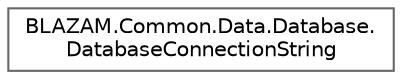 digraph "Graphical Class Hierarchy"
{
 // LATEX_PDF_SIZE
  bgcolor="transparent";
  edge [fontname=Helvetica,fontsize=10,labelfontname=Helvetica,labelfontsize=10];
  node [fontname=Helvetica,fontsize=10,shape=box,height=0.2,width=0.4];
  rankdir="LR";
  Node0 [id="Node000000",label="BLAZAM.Common.Data.Database.\lDatabaseConnectionString",height=0.2,width=0.4,color="grey40", fillcolor="white", style="filled",URL="$class_b_l_a_z_a_m_1_1_common_1_1_data_1_1_database_1_1_database_connection_string.html",tooltip=" "];
}
